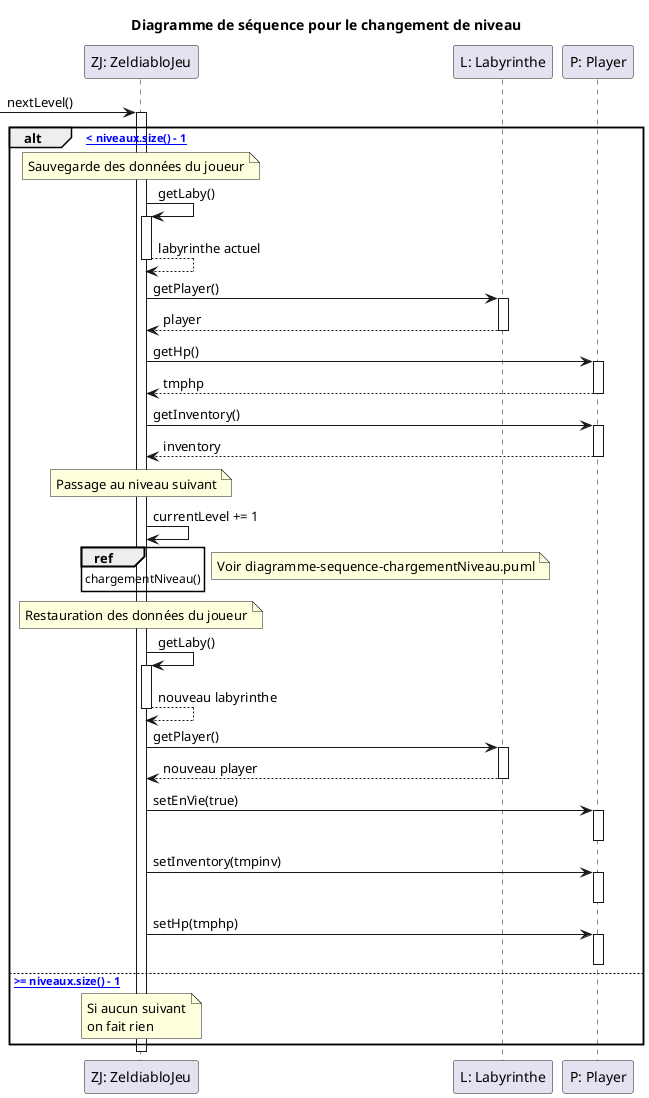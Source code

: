 @startuml

title Diagramme de séquence pour le changement de niveau

participant "ZJ: ZeldiabloJeu" as Jeu
participant "L: Labyrinthe" as Laby
participant "P: Player" as Player

-> Jeu : nextLevel()
activate Jeu

alt [currentLevel < niveaux.size() - 1]
    note over Jeu : Sauvegarde des données du joueur
    
    Jeu -> Jeu : getLaby()
    activate Jeu
    Jeu --> Jeu : labyrinthe actuel
    deactivate Jeu
    
    Jeu -> Laby : getPlayer()
    activate Laby
    Laby --> Jeu : player
    deactivate Laby
    
    Jeu -> Player : getHp()
    activate Player
    Player --> Jeu : tmphp
    deactivate Player
    
    Jeu -> Player : getInventory()
    activate Player
    Player --> Jeu : inventory
    deactivate Player
    
    note over Jeu : Passage au niveau suivant
    Jeu -> Jeu : currentLevel += 1
      ref over Jeu : chargementNiveau()
    note right : Voir diagramme-sequence-chargementNiveau.puml
    
    note over Jeu : Restauration des données du joueur
    
    Jeu -> Jeu : getLaby()
    activate Jeu
    Jeu --> Jeu : nouveau labyrinthe
    deactivate Jeu
    
    Jeu -> Laby : getPlayer()
    activate Laby
    Laby --> Jeu : nouveau player
    deactivate Laby
    
    Jeu -> Player : setEnVie(true)
    activate Player
    deactivate Player
    
    Jeu -> Player : setInventory(tmpinv)
    activate Player
    deactivate Player
    
    Jeu -> Player : setHp(tmphp)
    activate Player
    deactivate Player
    
else [currentLevel >= niveaux.size() - 1]
    note over Jeu : Si aucun suivant\non fait rien
end

deactivate Jeu
@enduml